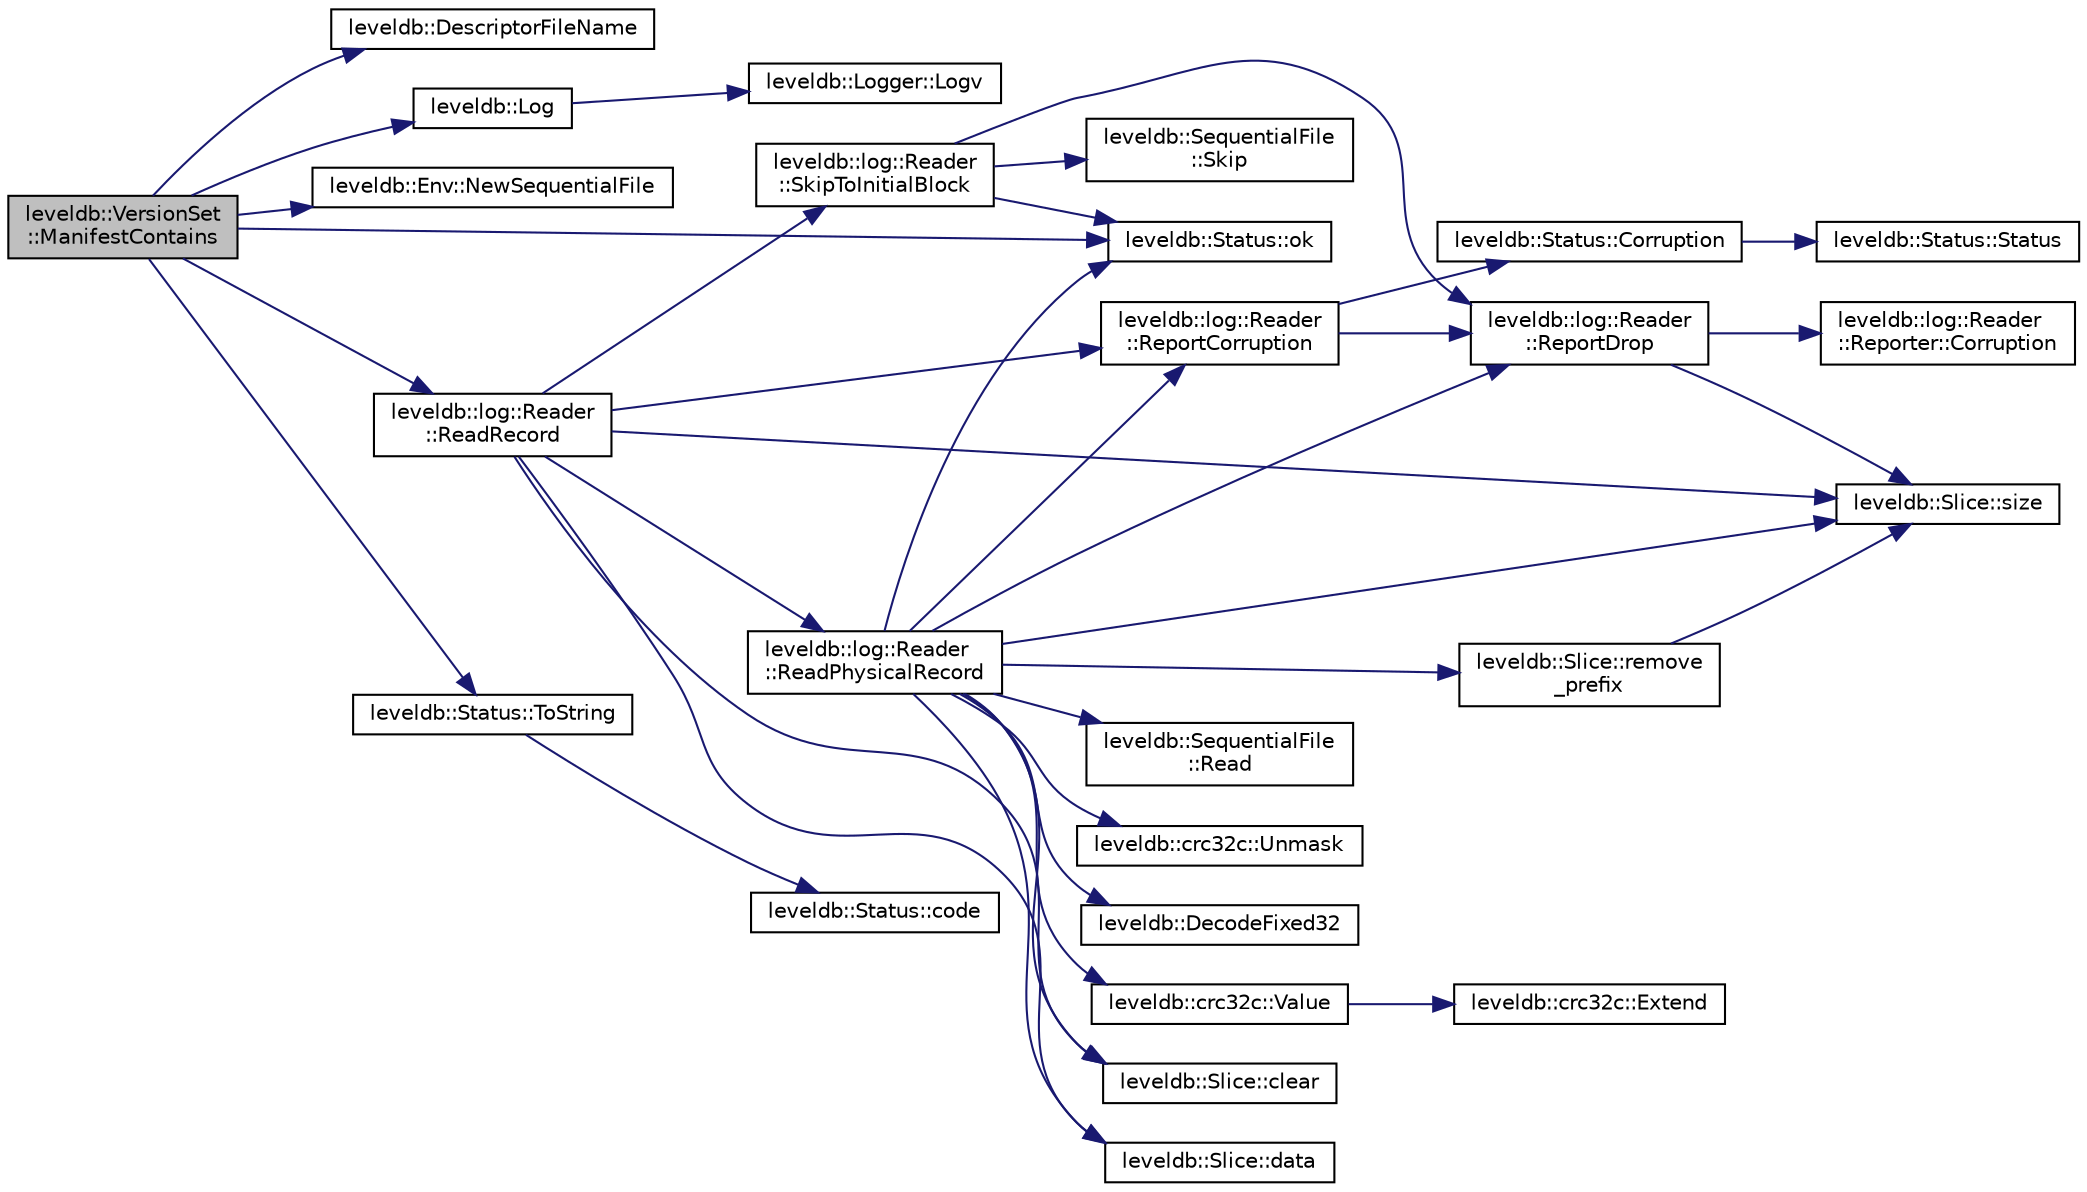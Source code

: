digraph "leveldb::VersionSet::ManifestContains"
{
  edge [fontname="Helvetica",fontsize="10",labelfontname="Helvetica",labelfontsize="10"];
  node [fontname="Helvetica",fontsize="10",shape=record];
  rankdir="LR";
  Node1 [label="leveldb::VersionSet\l::ManifestContains",height=0.2,width=0.4,color="black", fillcolor="grey75", style="filled" fontcolor="black"];
  Node1 -> Node2 [color="midnightblue",fontsize="10",style="solid",fontname="Helvetica"];
  Node2 [label="leveldb::DescriptorFileName",height=0.2,width=0.4,color="black", fillcolor="white", style="filled",URL="$namespaceleveldb.html#a1ea160b70b18dc85b537e16db3d6ddd0"];
  Node1 -> Node3 [color="midnightblue",fontsize="10",style="solid",fontname="Helvetica"];
  Node3 [label="leveldb::Log",height=0.2,width=0.4,color="black", fillcolor="white", style="filled",URL="$namespaceleveldb.html#aeba9623ceee38be99bed2bc1ae082954"];
  Node3 -> Node4 [color="midnightblue",fontsize="10",style="solid",fontname="Helvetica"];
  Node4 [label="leveldb::Logger::Logv",height=0.2,width=0.4,color="black", fillcolor="white", style="filled",URL="$classleveldb_1_1_logger.html#a408e238a0028a45e9cc7aec6ad2277c5"];
  Node1 -> Node5 [color="midnightblue",fontsize="10",style="solid",fontname="Helvetica"];
  Node5 [label="leveldb::Env::NewSequentialFile",height=0.2,width=0.4,color="black", fillcolor="white", style="filled",URL="$classleveldb_1_1_env.html#ad73810059f48c1d7b91125d357e7d351"];
  Node1 -> Node6 [color="midnightblue",fontsize="10",style="solid",fontname="Helvetica"];
  Node6 [label="leveldb::Status::ok",height=0.2,width=0.4,color="black", fillcolor="white", style="filled",URL="$classleveldb_1_1_status.html#ab31e89a858c766716e3dc952be857c65"];
  Node1 -> Node7 [color="midnightblue",fontsize="10",style="solid",fontname="Helvetica"];
  Node7 [label="leveldb::Status::ToString",height=0.2,width=0.4,color="black", fillcolor="white", style="filled",URL="$classleveldb_1_1_status.html#aa8b56d8fe2cd1873778de5d1e5407866"];
  Node7 -> Node8 [color="midnightblue",fontsize="10",style="solid",fontname="Helvetica"];
  Node8 [label="leveldb::Status::code",height=0.2,width=0.4,color="black", fillcolor="white", style="filled",URL="$classleveldb_1_1_status.html#a7e1c5239636c9e0ffff6df6144f32af3"];
  Node1 -> Node9 [color="midnightblue",fontsize="10",style="solid",fontname="Helvetica"];
  Node9 [label="leveldb::log::Reader\l::ReadRecord",height=0.2,width=0.4,color="black", fillcolor="white", style="filled",URL="$classleveldb_1_1log_1_1_reader.html#a84059598c9367cb677a9d70d77993282"];
  Node9 -> Node10 [color="midnightblue",fontsize="10",style="solid",fontname="Helvetica"];
  Node10 [label="leveldb::log::Reader\l::SkipToInitialBlock",height=0.2,width=0.4,color="black", fillcolor="white", style="filled",URL="$classleveldb_1_1log_1_1_reader.html#ae11273725f413d19be1087f221a48ac7"];
  Node10 -> Node11 [color="midnightblue",fontsize="10",style="solid",fontname="Helvetica"];
  Node11 [label="leveldb::SequentialFile\l::Skip",height=0.2,width=0.4,color="black", fillcolor="white", style="filled",URL="$classleveldb_1_1_sequential_file.html#a18c94279fc058cad4d03cdfe04b12179"];
  Node10 -> Node6 [color="midnightblue",fontsize="10",style="solid",fontname="Helvetica"];
  Node10 -> Node12 [color="midnightblue",fontsize="10",style="solid",fontname="Helvetica"];
  Node12 [label="leveldb::log::Reader\l::ReportDrop",height=0.2,width=0.4,color="black", fillcolor="white", style="filled",URL="$classleveldb_1_1log_1_1_reader.html#afadf9a8b44005fd8e9fc798d35befb50"];
  Node12 -> Node13 [color="midnightblue",fontsize="10",style="solid",fontname="Helvetica"];
  Node13 [label="leveldb::Slice::size",height=0.2,width=0.4,color="black", fillcolor="white", style="filled",URL="$classleveldb_1_1_slice.html#a947d3173f04f8a30553e89046daf91d5"];
  Node12 -> Node14 [color="midnightblue",fontsize="10",style="solid",fontname="Helvetica"];
  Node14 [label="leveldb::log::Reader\l::Reporter::Corruption",height=0.2,width=0.4,color="black", fillcolor="white", style="filled",URL="$classleveldb_1_1log_1_1_reader_1_1_reporter.html#a2d28d30f9559d5fc9f94af41d239932e"];
  Node9 -> Node15 [color="midnightblue",fontsize="10",style="solid",fontname="Helvetica"];
  Node15 [label="leveldb::Slice::clear",height=0.2,width=0.4,color="black", fillcolor="white", style="filled",URL="$classleveldb_1_1_slice.html#ab9b6e340e8a483a5cf713f6be17709e3"];
  Node9 -> Node13 [color="midnightblue",fontsize="10",style="solid",fontname="Helvetica"];
  Node9 -> Node16 [color="midnightblue",fontsize="10",style="solid",fontname="Helvetica"];
  Node16 [label="leveldb::log::Reader\l::ReadPhysicalRecord",height=0.2,width=0.4,color="black", fillcolor="white", style="filled",URL="$classleveldb_1_1log_1_1_reader.html#a001a5d7b4f3cc86c29fc2b0d31a52c27"];
  Node16 -> Node13 [color="midnightblue",fontsize="10",style="solid",fontname="Helvetica"];
  Node16 -> Node15 [color="midnightblue",fontsize="10",style="solid",fontname="Helvetica"];
  Node16 -> Node17 [color="midnightblue",fontsize="10",style="solid",fontname="Helvetica"];
  Node17 [label="leveldb::SequentialFile\l::Read",height=0.2,width=0.4,color="black", fillcolor="white", style="filled",URL="$classleveldb_1_1_sequential_file.html#a4136bef1546cdb9fbbd477a635460261"];
  Node16 -> Node6 [color="midnightblue",fontsize="10",style="solid",fontname="Helvetica"];
  Node16 -> Node12 [color="midnightblue",fontsize="10",style="solid",fontname="Helvetica"];
  Node16 -> Node18 [color="midnightblue",fontsize="10",style="solid",fontname="Helvetica"];
  Node18 [label="leveldb::log::Reader\l::ReportCorruption",height=0.2,width=0.4,color="black", fillcolor="white", style="filled",URL="$classleveldb_1_1log_1_1_reader.html#a9ac87fa07d90bf350d2bbbacc3265931"];
  Node18 -> Node12 [color="midnightblue",fontsize="10",style="solid",fontname="Helvetica"];
  Node18 -> Node19 [color="midnightblue",fontsize="10",style="solid",fontname="Helvetica"];
  Node19 [label="leveldb::Status::Corruption",height=0.2,width=0.4,color="black", fillcolor="white", style="filled",URL="$classleveldb_1_1_status.html#a755b1ee5b0029cf9ea1128f1cdff5855"];
  Node19 -> Node20 [color="midnightblue",fontsize="10",style="solid",fontname="Helvetica"];
  Node20 [label="leveldb::Status::Status",height=0.2,width=0.4,color="black", fillcolor="white", style="filled",URL="$classleveldb_1_1_status.html#a941ec793179e81df3032a612cfe5039f"];
  Node16 -> Node21 [color="midnightblue",fontsize="10",style="solid",fontname="Helvetica"];
  Node21 [label="leveldb::Slice::data",height=0.2,width=0.4,color="black", fillcolor="white", style="filled",URL="$classleveldb_1_1_slice.html#aa64861043d9deee6889461bf0593cf73"];
  Node16 -> Node22 [color="midnightblue",fontsize="10",style="solid",fontname="Helvetica"];
  Node22 [label="leveldb::crc32c::Unmask",height=0.2,width=0.4,color="black", fillcolor="white", style="filled",URL="$namespaceleveldb_1_1crc32c.html#aef7889069ea26dd145509fff4c4e6b66"];
  Node16 -> Node23 [color="midnightblue",fontsize="10",style="solid",fontname="Helvetica"];
  Node23 [label="leveldb::DecodeFixed32",height=0.2,width=0.4,color="black", fillcolor="white", style="filled",URL="$namespaceleveldb.html#adae574304f9d1ed3e95742167cd449a9"];
  Node16 -> Node24 [color="midnightblue",fontsize="10",style="solid",fontname="Helvetica"];
  Node24 [label="leveldb::crc32c::Value",height=0.2,width=0.4,color="black", fillcolor="white", style="filled",URL="$namespaceleveldb_1_1crc32c.html#ac004d1e3d8c75b033c162e5ae0a5cc2c"];
  Node24 -> Node25 [color="midnightblue",fontsize="10",style="solid",fontname="Helvetica"];
  Node25 [label="leveldb::crc32c::Extend",height=0.2,width=0.4,color="black", fillcolor="white", style="filled",URL="$namespaceleveldb_1_1crc32c.html#ac42fd0618afe635356d722fd29f5ff10"];
  Node16 -> Node26 [color="midnightblue",fontsize="10",style="solid",fontname="Helvetica"];
  Node26 [label="leveldb::Slice::remove\l_prefix",height=0.2,width=0.4,color="black", fillcolor="white", style="filled",URL="$classleveldb_1_1_slice.html#a1be5b22958a115ebecb2b017aad2b3f6"];
  Node26 -> Node13 [color="midnightblue",fontsize="10",style="solid",fontname="Helvetica"];
  Node9 -> Node18 [color="midnightblue",fontsize="10",style="solid",fontname="Helvetica"];
  Node9 -> Node21 [color="midnightblue",fontsize="10",style="solid",fontname="Helvetica"];
}
